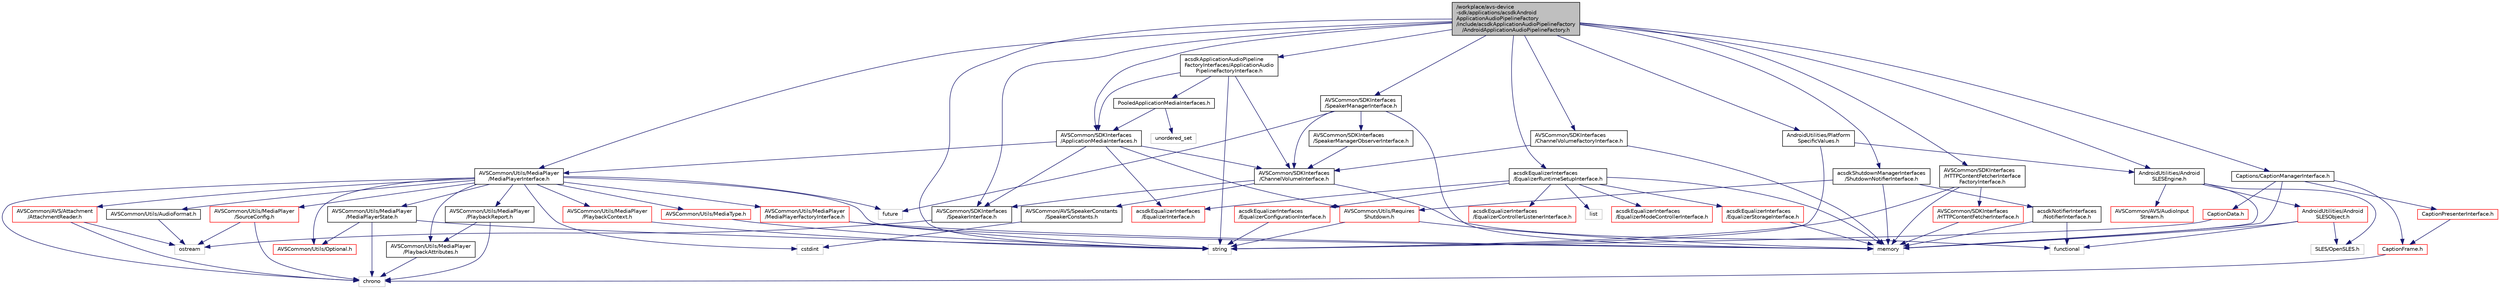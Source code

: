 digraph "/workplace/avs-device-sdk/applications/acsdkAndroidApplicationAudioPipelineFactory/include/acsdkApplicationAudioPipelineFactory/AndroidApplicationAudioPipelineFactory.h"
{
  edge [fontname="Helvetica",fontsize="10",labelfontname="Helvetica",labelfontsize="10"];
  node [fontname="Helvetica",fontsize="10",shape=record];
  Node0 [label="/workplace/avs-device\l-sdk/applications/acsdkAndroid\lApplicationAudioPipelineFactory\l/include/acsdkApplicationAudioPipelineFactory\l/AndroidApplicationAudioPipelineFactory.h",height=0.2,width=0.4,color="black", fillcolor="grey75", style="filled", fontcolor="black"];
  Node0 -> Node1 [color="midnightblue",fontsize="10",style="solid",fontname="Helvetica"];
  Node1 [label="string",height=0.2,width=0.4,color="grey75", fillcolor="white", style="filled"];
  Node0 -> Node2 [color="midnightblue",fontsize="10",style="solid",fontname="Helvetica"];
  Node2 [label="acsdkApplicationAudioPipeline\lFactoryInterfaces/ApplicationAudio\lPipelineFactoryInterface.h",height=0.2,width=0.4,color="black", fillcolor="white", style="filled",URL="$_application_audio_pipeline_factory_interface_8h.html"];
  Node2 -> Node1 [color="midnightblue",fontsize="10",style="solid",fontname="Helvetica"];
  Node2 -> Node3 [color="midnightblue",fontsize="10",style="solid",fontname="Helvetica"];
  Node3 [label="AVSCommon/SDKInterfaces\l/ApplicationMediaInterfaces.h",height=0.2,width=0.4,color="black", fillcolor="white", style="filled",URL="$_application_media_interfaces_8h.html"];
  Node3 -> Node4 [color="midnightblue",fontsize="10",style="solid",fontname="Helvetica"];
  Node4 [label="acsdkEqualizerInterfaces\l/EqualizerInterface.h",height=0.2,width=0.4,color="red", fillcolor="white", style="filled",URL="$_equalizer_interface_8h.html"];
  Node3 -> Node14 [color="midnightblue",fontsize="10",style="solid",fontname="Helvetica"];
  Node14 [label="AVSCommon/SDKInterfaces\l/ChannelVolumeInterface.h",height=0.2,width=0.4,color="black", fillcolor="white", style="filled",URL="$_channel_volume_interface_8h.html"];
  Node14 -> Node11 [color="midnightblue",fontsize="10",style="solid",fontname="Helvetica"];
  Node11 [label="functional",height=0.2,width=0.4,color="grey75", fillcolor="white", style="filled"];
  Node14 -> Node15 [color="midnightblue",fontsize="10",style="solid",fontname="Helvetica"];
  Node15 [label="AVSCommon/AVS/SpeakerConstants\l/SpeakerConstants.h",height=0.2,width=0.4,color="black", fillcolor="white", style="filled",URL="$_speaker_constants_8h.html"];
  Node15 -> Node16 [color="midnightblue",fontsize="10",style="solid",fontname="Helvetica"];
  Node16 [label="cstdint",height=0.2,width=0.4,color="grey75", fillcolor="white", style="filled"];
  Node14 -> Node17 [color="midnightblue",fontsize="10",style="solid",fontname="Helvetica"];
  Node17 [label="AVSCommon/SDKInterfaces\l/SpeakerInterface.h",height=0.2,width=0.4,color="black", fillcolor="white", style="filled",URL="$_speaker_interface_8h.html"];
  Node17 -> Node18 [color="midnightblue",fontsize="10",style="solid",fontname="Helvetica"];
  Node18 [label="ostream",height=0.2,width=0.4,color="grey75", fillcolor="white", style="filled"];
  Node3 -> Node17 [color="midnightblue",fontsize="10",style="solid",fontname="Helvetica"];
  Node3 -> Node19 [color="midnightblue",fontsize="10",style="solid",fontname="Helvetica"];
  Node19 [label="AVSCommon/Utils/MediaPlayer\l/MediaPlayerInterface.h",height=0.2,width=0.4,color="black", fillcolor="white", style="filled",URL="$_media_player_interface_8h.html"];
  Node19 -> Node20 [color="midnightblue",fontsize="10",style="solid",fontname="Helvetica"];
  Node20 [label="chrono",height=0.2,width=0.4,color="grey75", fillcolor="white", style="filled"];
  Node19 -> Node16 [color="midnightblue",fontsize="10",style="solid",fontname="Helvetica"];
  Node19 -> Node21 [color="midnightblue",fontsize="10",style="solid",fontname="Helvetica"];
  Node21 [label="future",height=0.2,width=0.4,color="grey75", fillcolor="white", style="filled"];
  Node19 -> Node22 [color="midnightblue",fontsize="10",style="solid",fontname="Helvetica"];
  Node22 [label="memory",height=0.2,width=0.4,color="grey75", fillcolor="white", style="filled"];
  Node19 -> Node23 [color="midnightblue",fontsize="10",style="solid",fontname="Helvetica"];
  Node23 [label="AVSCommon/AVS/Attachment\l/AttachmentReader.h",height=0.2,width=0.4,color="red", fillcolor="white", style="filled",URL="$_attachment_reader_8h.html"];
  Node23 -> Node20 [color="midnightblue",fontsize="10",style="solid",fontname="Helvetica"];
  Node23 -> Node18 [color="midnightblue",fontsize="10",style="solid",fontname="Helvetica"];
  Node19 -> Node26 [color="midnightblue",fontsize="10",style="solid",fontname="Helvetica"];
  Node26 [label="AVSCommon/Utils/AudioFormat.h",height=0.2,width=0.4,color="black", fillcolor="white", style="filled",URL="$_audio_format_8h.html"];
  Node26 -> Node18 [color="midnightblue",fontsize="10",style="solid",fontname="Helvetica"];
  Node19 -> Node27 [color="midnightblue",fontsize="10",style="solid",fontname="Helvetica"];
  Node27 [label="AVSCommon/Utils/Optional.h",height=0.2,width=0.4,color="red", fillcolor="white", style="filled",URL="$_optional_8h.html"];
  Node19 -> Node46 [color="midnightblue",fontsize="10",style="solid",fontname="Helvetica"];
  Node46 [label="AVSCommon/Utils/MediaPlayer\l/MediaPlayerFactoryInterface.h",height=0.2,width=0.4,color="red", fillcolor="white", style="filled",URL="$_media_player_factory_interface_8h.html"];
  Node46 -> Node22 [color="midnightblue",fontsize="10",style="solid",fontname="Helvetica"];
  Node46 -> Node1 [color="midnightblue",fontsize="10",style="solid",fontname="Helvetica"];
  Node19 -> Node48 [color="midnightblue",fontsize="10",style="solid",fontname="Helvetica"];
  Node48 [label="AVSCommon/Utils/MediaPlayer\l/MediaPlayerState.h",height=0.2,width=0.4,color="black", fillcolor="white", style="filled",URL="$_media_player_state_8h.html"];
  Node48 -> Node27 [color="midnightblue",fontsize="10",style="solid",fontname="Helvetica"];
  Node48 -> Node20 [color="midnightblue",fontsize="10",style="solid",fontname="Helvetica"];
  Node48 -> Node1 [color="midnightblue",fontsize="10",style="solid",fontname="Helvetica"];
  Node19 -> Node49 [color="midnightblue",fontsize="10",style="solid",fontname="Helvetica"];
  Node49 [label="AVSCommon/Utils/MediaPlayer\l/PlaybackAttributes.h",height=0.2,width=0.4,color="black", fillcolor="white", style="filled",URL="$_playback_attributes_8h.html"];
  Node49 -> Node20 [color="midnightblue",fontsize="10",style="solid",fontname="Helvetica"];
  Node19 -> Node50 [color="midnightblue",fontsize="10",style="solid",fontname="Helvetica"];
  Node50 [label="AVSCommon/Utils/MediaPlayer\l/PlaybackContext.h",height=0.2,width=0.4,color="red", fillcolor="white", style="filled",URL="$_playback_context_8h.html"];
  Node50 -> Node1 [color="midnightblue",fontsize="10",style="solid",fontname="Helvetica"];
  Node19 -> Node53 [color="midnightblue",fontsize="10",style="solid",fontname="Helvetica"];
  Node53 [label="AVSCommon/Utils/MediaPlayer\l/PlaybackReport.h",height=0.2,width=0.4,color="black", fillcolor="white", style="filled",URL="$_playback_report_8h.html"];
  Node53 -> Node20 [color="midnightblue",fontsize="10",style="solid",fontname="Helvetica"];
  Node53 -> Node49 [color="midnightblue",fontsize="10",style="solid",fontname="Helvetica"];
  Node19 -> Node54 [color="midnightblue",fontsize="10",style="solid",fontname="Helvetica"];
  Node54 [label="AVSCommon/Utils/MediaPlayer\l/SourceConfig.h",height=0.2,width=0.4,color="red", fillcolor="white", style="filled",URL="$_source_config_8h.html"];
  Node54 -> Node20 [color="midnightblue",fontsize="10",style="solid",fontname="Helvetica"];
  Node54 -> Node18 [color="midnightblue",fontsize="10",style="solid",fontname="Helvetica"];
  Node19 -> Node56 [color="midnightblue",fontsize="10",style="solid",fontname="Helvetica"];
  Node56 [label="AVSCommon/Utils/MediaType.h",height=0.2,width=0.4,color="red", fillcolor="white", style="filled",URL="$_media_type_8h.html"];
  Node56 -> Node1 [color="midnightblue",fontsize="10",style="solid",fontname="Helvetica"];
  Node3 -> Node57 [color="midnightblue",fontsize="10",style="solid",fontname="Helvetica"];
  Node57 [label="AVSCommon/Utils/Requires\lShutdown.h",height=0.2,width=0.4,color="red", fillcolor="white", style="filled",URL="$_requires_shutdown_8h.html"];
  Node57 -> Node22 [color="midnightblue",fontsize="10",style="solid",fontname="Helvetica"];
  Node57 -> Node1 [color="midnightblue",fontsize="10",style="solid",fontname="Helvetica"];
  Node2 -> Node14 [color="midnightblue",fontsize="10",style="solid",fontname="Helvetica"];
  Node2 -> Node58 [color="midnightblue",fontsize="10",style="solid",fontname="Helvetica"];
  Node58 [label="PooledApplicationMediaInterfaces.h",height=0.2,width=0.4,color="black", fillcolor="white", style="filled",URL="$_pooled_application_media_interfaces_8h.html"];
  Node58 -> Node59 [color="midnightblue",fontsize="10",style="solid",fontname="Helvetica"];
  Node59 [label="unordered_set",height=0.2,width=0.4,color="grey75", fillcolor="white", style="filled"];
  Node58 -> Node3 [color="midnightblue",fontsize="10",style="solid",fontname="Helvetica"];
  Node0 -> Node60 [color="midnightblue",fontsize="10",style="solid",fontname="Helvetica"];
  Node60 [label="acsdkEqualizerInterfaces\l/EqualizerRuntimeSetupInterface.h",height=0.2,width=0.4,color="black", fillcolor="white", style="filled",URL="$_equalizer_runtime_setup_interface_8h.html"];
  Node60 -> Node61 [color="midnightblue",fontsize="10",style="solid",fontname="Helvetica"];
  Node61 [label="list",height=0.2,width=0.4,color="grey75", fillcolor="white", style="filled"];
  Node60 -> Node22 [color="midnightblue",fontsize="10",style="solid",fontname="Helvetica"];
  Node60 -> Node62 [color="midnightblue",fontsize="10",style="solid",fontname="Helvetica"];
  Node62 [label="acsdkEqualizerInterfaces\l/EqualizerConfigurationInterface.h",height=0.2,width=0.4,color="red", fillcolor="white", style="filled",URL="$_equalizer_configuration_interface_8h.html"];
  Node62 -> Node1 [color="midnightblue",fontsize="10",style="solid",fontname="Helvetica"];
  Node60 -> Node63 [color="midnightblue",fontsize="10",style="solid",fontname="Helvetica"];
  Node63 [label="acsdkEqualizerInterfaces\l/EqualizerModeControllerInterface.h",height=0.2,width=0.4,color="red", fillcolor="white", style="filled",URL="$_equalizer_mode_controller_interface_8h.html"];
  Node60 -> Node64 [color="midnightblue",fontsize="10",style="solid",fontname="Helvetica"];
  Node64 [label="acsdkEqualizerInterfaces\l/EqualizerStorageInterface.h",height=0.2,width=0.4,color="red", fillcolor="white", style="filled",URL="$_equalizer_storage_interface_8h.html"];
  Node64 -> Node22 [color="midnightblue",fontsize="10",style="solid",fontname="Helvetica"];
  Node60 -> Node4 [color="midnightblue",fontsize="10",style="solid",fontname="Helvetica"];
  Node60 -> Node65 [color="midnightblue",fontsize="10",style="solid",fontname="Helvetica"];
  Node65 [label="acsdkEqualizerInterfaces\l/EqualizerControllerListenerInterface.h",height=0.2,width=0.4,color="red", fillcolor="white", style="filled",URL="$_equalizer_controller_listener_interface_8h.html"];
  Node0 -> Node66 [color="midnightblue",fontsize="10",style="solid",fontname="Helvetica"];
  Node66 [label="acsdkShutdownManagerInterfaces\l/ShutdownNotifierInterface.h",height=0.2,width=0.4,color="black", fillcolor="white", style="filled",URL="$_shutdown_notifier_interface_8h.html"];
  Node66 -> Node22 [color="midnightblue",fontsize="10",style="solid",fontname="Helvetica"];
  Node66 -> Node67 [color="midnightblue",fontsize="10",style="solid",fontname="Helvetica"];
  Node67 [label="acsdkNotifierInterfaces\l/NotifierInterface.h",height=0.2,width=0.4,color="black", fillcolor="white", style="filled",URL="$_notifier_interface_8h.html"];
  Node67 -> Node11 [color="midnightblue",fontsize="10",style="solid",fontname="Helvetica"];
  Node67 -> Node22 [color="midnightblue",fontsize="10",style="solid",fontname="Helvetica"];
  Node66 -> Node57 [color="midnightblue",fontsize="10",style="solid",fontname="Helvetica"];
  Node0 -> Node68 [color="midnightblue",fontsize="10",style="solid",fontname="Helvetica"];
  Node68 [label="AndroidUtilities/Android\lSLESEngine.h",height=0.2,width=0.4,color="black", fillcolor="white", style="filled",URL="$_android_s_l_e_s_engine_8h.html"];
  Node68 -> Node69 [color="midnightblue",fontsize="10",style="solid",fontname="Helvetica"];
  Node69 [label="SLES/OpenSLES.h",height=0.2,width=0.4,color="grey75", fillcolor="white", style="filled"];
  Node68 -> Node22 [color="midnightblue",fontsize="10",style="solid",fontname="Helvetica"];
  Node68 -> Node70 [color="midnightblue",fontsize="10",style="solid",fontname="Helvetica"];
  Node70 [label="AVSCommon/AVS/AudioInput\lStream.h",height=0.2,width=0.4,color="red", fillcolor="white", style="filled",URL="$_audio_input_stream_8h.html"];
  Node68 -> Node74 [color="midnightblue",fontsize="10",style="solid",fontname="Helvetica"];
  Node74 [label="AndroidUtilities/Android\lSLESObject.h",height=0.2,width=0.4,color="red", fillcolor="white", style="filled",URL="$_android_s_l_e_s_object_8h.html"];
  Node74 -> Node11 [color="midnightblue",fontsize="10",style="solid",fontname="Helvetica"];
  Node74 -> Node22 [color="midnightblue",fontsize="10",style="solid",fontname="Helvetica"];
  Node74 -> Node69 [color="midnightblue",fontsize="10",style="solid",fontname="Helvetica"];
  Node0 -> Node77 [color="midnightblue",fontsize="10",style="solid",fontname="Helvetica"];
  Node77 [label="AndroidUtilities/Platform\lSpecificValues.h",height=0.2,width=0.4,color="black", fillcolor="white", style="filled",URL="$_application_utilities_2_android_utilities_2include_2_android_utilities_2_platform_specific_values_8h.html"];
  Node77 -> Node1 [color="midnightblue",fontsize="10",style="solid",fontname="Helvetica"];
  Node77 -> Node68 [color="midnightblue",fontsize="10",style="solid",fontname="Helvetica"];
  Node0 -> Node3 [color="midnightblue",fontsize="10",style="solid",fontname="Helvetica"];
  Node0 -> Node78 [color="midnightblue",fontsize="10",style="solid",fontname="Helvetica"];
  Node78 [label="AVSCommon/SDKInterfaces\l/ChannelVolumeFactoryInterface.h",height=0.2,width=0.4,color="black", fillcolor="white", style="filled",URL="$_channel_volume_factory_interface_8h.html"];
  Node78 -> Node22 [color="midnightblue",fontsize="10",style="solid",fontname="Helvetica"];
  Node78 -> Node14 [color="midnightblue",fontsize="10",style="solid",fontname="Helvetica"];
  Node0 -> Node79 [color="midnightblue",fontsize="10",style="solid",fontname="Helvetica"];
  Node79 [label="AVSCommon/SDKInterfaces\l/HTTPContentFetcherInterface\lFactoryInterface.h",height=0.2,width=0.4,color="black", fillcolor="white", style="filled",URL="$_h_t_t_p_content_fetcher_interface_factory_interface_8h.html"];
  Node79 -> Node22 [color="midnightblue",fontsize="10",style="solid",fontname="Helvetica"];
  Node79 -> Node1 [color="midnightblue",fontsize="10",style="solid",fontname="Helvetica"];
  Node79 -> Node80 [color="midnightblue",fontsize="10",style="solid",fontname="Helvetica"];
  Node80 [label="AVSCommon/SDKInterfaces\l/HTTPContentFetcherInterface.h",height=0.2,width=0.4,color="red", fillcolor="white", style="filled",URL="$_h_t_t_p_content_fetcher_interface_8h.html"];
  Node80 -> Node22 [color="midnightblue",fontsize="10",style="solid",fontname="Helvetica"];
  Node0 -> Node17 [color="midnightblue",fontsize="10",style="solid",fontname="Helvetica"];
  Node0 -> Node94 [color="midnightblue",fontsize="10",style="solid",fontname="Helvetica"];
  Node94 [label="AVSCommon/SDKInterfaces\l/SpeakerManagerInterface.h",height=0.2,width=0.4,color="black", fillcolor="white", style="filled",URL="$_speaker_manager_interface_8h.html"];
  Node94 -> Node21 [color="midnightblue",fontsize="10",style="solid",fontname="Helvetica"];
  Node94 -> Node22 [color="midnightblue",fontsize="10",style="solid",fontname="Helvetica"];
  Node94 -> Node14 [color="midnightblue",fontsize="10",style="solid",fontname="Helvetica"];
  Node94 -> Node95 [color="midnightblue",fontsize="10",style="solid",fontname="Helvetica"];
  Node95 [label="AVSCommon/SDKInterfaces\l/SpeakerManagerObserverInterface.h",height=0.2,width=0.4,color="black", fillcolor="white", style="filled",URL="$_speaker_manager_observer_interface_8h.html"];
  Node95 -> Node14 [color="midnightblue",fontsize="10",style="solid",fontname="Helvetica"];
  Node0 -> Node19 [color="midnightblue",fontsize="10",style="solid",fontname="Helvetica"];
  Node0 -> Node96 [color="midnightblue",fontsize="10",style="solid",fontname="Helvetica"];
  Node96 [label="Captions/CaptionManagerInterface.h",height=0.2,width=0.4,color="black", fillcolor="white", style="filled",URL="$_caption_manager_interface_8h.html"];
  Node96 -> Node22 [color="midnightblue",fontsize="10",style="solid",fontname="Helvetica"];
  Node96 -> Node97 [color="midnightblue",fontsize="10",style="solid",fontname="Helvetica"];
  Node97 [label="CaptionData.h",height=0.2,width=0.4,color="red", fillcolor="white", style="filled",URL="$_caption_data_8h.html"];
  Node97 -> Node1 [color="midnightblue",fontsize="10",style="solid",fontname="Helvetica"];
  Node96 -> Node99 [color="midnightblue",fontsize="10",style="solid",fontname="Helvetica"];
  Node99 [label="CaptionFrame.h",height=0.2,width=0.4,color="red", fillcolor="white", style="filled",URL="$_caption_frame_8h.html"];
  Node99 -> Node20 [color="midnightblue",fontsize="10",style="solid",fontname="Helvetica"];
  Node96 -> Node104 [color="midnightblue",fontsize="10",style="solid",fontname="Helvetica"];
  Node104 [label="CaptionPresenterInterface.h",height=0.2,width=0.4,color="red", fillcolor="white", style="filled",URL="$_caption_presenter_interface_8h.html"];
  Node104 -> Node99 [color="midnightblue",fontsize="10",style="solid",fontname="Helvetica"];
}
